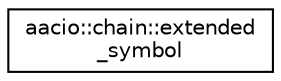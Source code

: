 digraph "Graphical Class Hierarchy"
{
  edge [fontname="Helvetica",fontsize="10",labelfontname="Helvetica",labelfontsize="10"];
  node [fontname="Helvetica",fontsize="10",shape=record];
  rankdir="LR";
  Node0 [label="aacio::chain::extended\l_symbol",height=0.2,width=0.4,color="black", fillcolor="white", style="filled",URL="$structaacio_1_1chain_1_1extended__symbol.html"];
}
